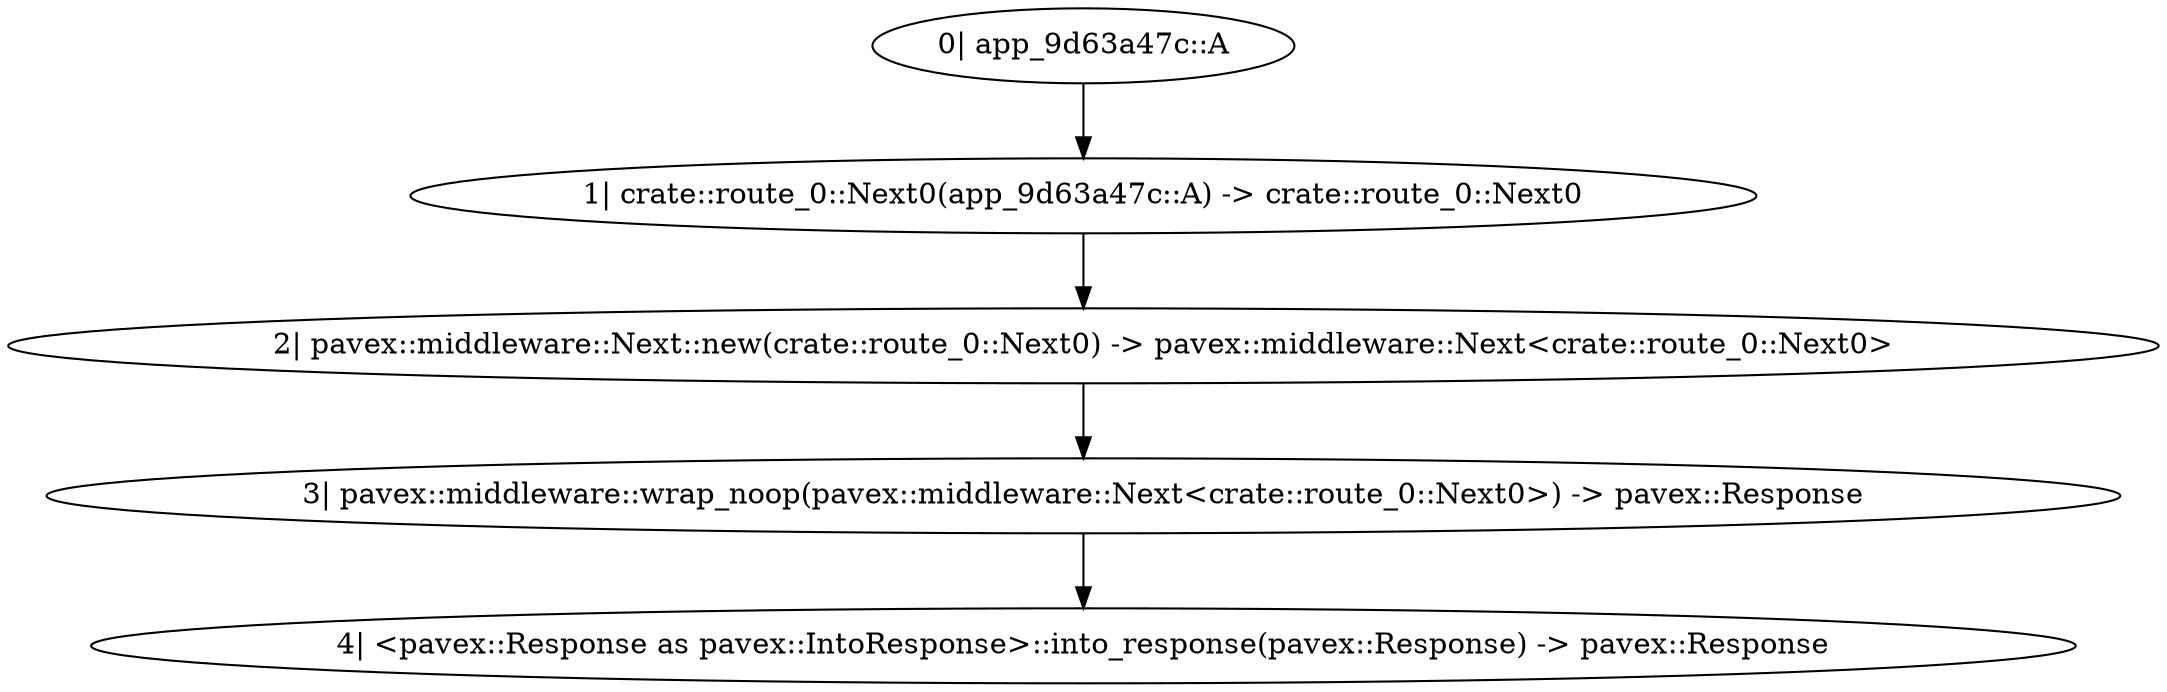 digraph "GET /handler - 0" {
    0 [ label = "0| app_9d63a47c::A"]
    1 [ label = "1| crate::route_0::Next0(app_9d63a47c::A) -> crate::route_0::Next0"]
    2 [ label = "2| pavex::middleware::Next::new(crate::route_0::Next0) -> pavex::middleware::Next<crate::route_0::Next0>"]
    3 [ label = "3| pavex::middleware::wrap_noop(pavex::middleware::Next<crate::route_0::Next0>) -> pavex::Response"]
    4 [ label = "4| <pavex::Response as pavex::IntoResponse>::into_response(pavex::Response) -> pavex::Response"]
    2 -> 3 [ ]
    1 -> 2 [ ]
    0 -> 1 [ ]
    3 -> 4 [ ]
}

digraph "GET /handler - 1" {
    0 [ label = "0| app_9d63a47c::A"]
    1 [ label = "1| <app_9d63a47c::A as core::clone::Clone>::clone(&app_9d63a47c::A) -> app_9d63a47c::A"]
    2 [ label = "2| app_9d63a47c::b(app_9d63a47c::A) -> app_9d63a47c::B<app_9d63a47c::A>"]
    3 [ label = "3| app_9d63a47c::c(&app_9d63a47c::B<app_9d63a47c::A>) -> core::result::Result<app_9d63a47c::C, pavex::Error>"]
    4 [ label = "4| `match`"]
    5 [ label = "5| core::result::Result<app_9d63a47c::C, pavex::Error> -> pavex::Error"]
    6 [ label = "6| app_9d63a47c::error_handler(&pavex::Error) -> pavex::Response"]
    7 [ label = "7| <pavex::Response as pavex::IntoResponse>::into_response(pavex::Response) -> pavex::Response"]
    8 [ label = "8| app_9d63a47c::H::with_e() -> app_9d63a47c::H<app_9d63a47c::E>"]
    9 [ label = "9| app_9d63a47c::H::with_a() -> app_9d63a47c::H<app_9d63a47c::A>"]
    10 [ label = "10| <app_9d63a47c::A as core::clone::Clone>::clone(&app_9d63a47c::A) -> app_9d63a47c::A"]
    11 [ label = "11| app_9d63a47c::G::new(app_9d63a47c::A) -> app_9d63a47c::G<app_9d63a47c::A>"]
    12 [ label = "12| app_9d63a47c::E::new() -> app_9d63a47c::E"]
    13 [ label = "13| app_9d63a47c::F::new(&app_9d63a47c::E) -> app_9d63a47c::F<'_>"]
    14 [ label = "14| core::result::Result<app_9d63a47c::C, pavex::Error> -> app_9d63a47c::C"]
    15 [ label = "15| app_9d63a47c::d(&''a app_9d63a47c::C, &''a app_9d63a47c::A) -> app_9d63a47c::D<'a>"]
    16 [ label = "16| app_9d63a47c::handler(&app_9d63a47c::A, &app_9d63a47c::B<app_9d63a47c::A>, &app_9d63a47c::D<'_>, &app_9d63a47c::E, &app_9d63a47c::F<'_>, &app_9d63a47c::G<app_9d63a47c::A>, &app_9d63a47c::H<app_9d63a47c::A>, &app_9d63a47c::H<app_9d63a47c::E>) -> pavex::Response"]
    17 [ label = "17| <pavex::Response as pavex::IntoResponse>::into_response(pavex::Response) -> pavex::Response"]
    8 -> 16 [ label = "&"]
    9 -> 16 [ label = "&"]
    11 -> 16 [ label = "&"]
    13 -> 16 [ label = "&"]
    12 -> 13 [ label = "&"]
    12 -> 16 [ label = "&"]
    15 -> 16 [ label = "&"]
    0 -> 15 [ label = "&"]
    14 -> 15 [ label = "&"]
    4 -> 5 [ ]
    2 -> 3 [ label = "&"]
    0 -> 10 [ label = "&"]
    2 -> 16 [ label = "&"]
    0 -> 16 [ label = "&"]
    4 -> 14 [ ]
    16 -> 17 [ ]
    5 -> 6 [ label = "&"]
    6 -> 7 [ ]
    3 -> 4 [ ]
    0 -> 1 [ label = "&"]
    1 -> 2 [ ]
    10 -> 11 [ ]
}

digraph "* * - 0" {
    0 [ label = "0| &pavex::router::AllowedMethods"]
    1 [ label = "1| crate::route_1::Next0(&'a pavex::router::AllowedMethods) -> crate::route_1::Next0<'a>"]
    2 [ label = "2| pavex::middleware::Next::new(crate::route_1::Next0<'a>) -> pavex::middleware::Next<crate::route_1::Next0<'a>>"]
    3 [ label = "3| pavex::middleware::wrap_noop(pavex::middleware::Next<crate::route_1::Next0<'a>>) -> pavex::Response"]
    4 [ label = "4| <pavex::Response as pavex::IntoResponse>::into_response(pavex::Response) -> pavex::Response"]
    2 -> 3 [ ]
    1 -> 2 [ ]
    3 -> 4 [ ]
    0 -> 1 [ ]
}

digraph "* * - 1" {
    0 [ label = "0| &pavex::router::AllowedMethods"]
    1 [ label = "1| pavex::router::default_fallback(&pavex::router::AllowedMethods) -> pavex::Response"]
    2 [ label = "2| <pavex::Response as pavex::IntoResponse>::into_response(pavex::Response) -> pavex::Response"]
    1 -> 2 [ ]
    0 -> 1 [ ]
}

digraph app_state {
    0 [ label = "0| app_9d63a47c::a() -> app_9d63a47c::A"]
    1 [ label = "1| crate::ApplicationState(app_9d63a47c::A) -> crate::ApplicationState"]
    0 -> 1 [ ]
}
